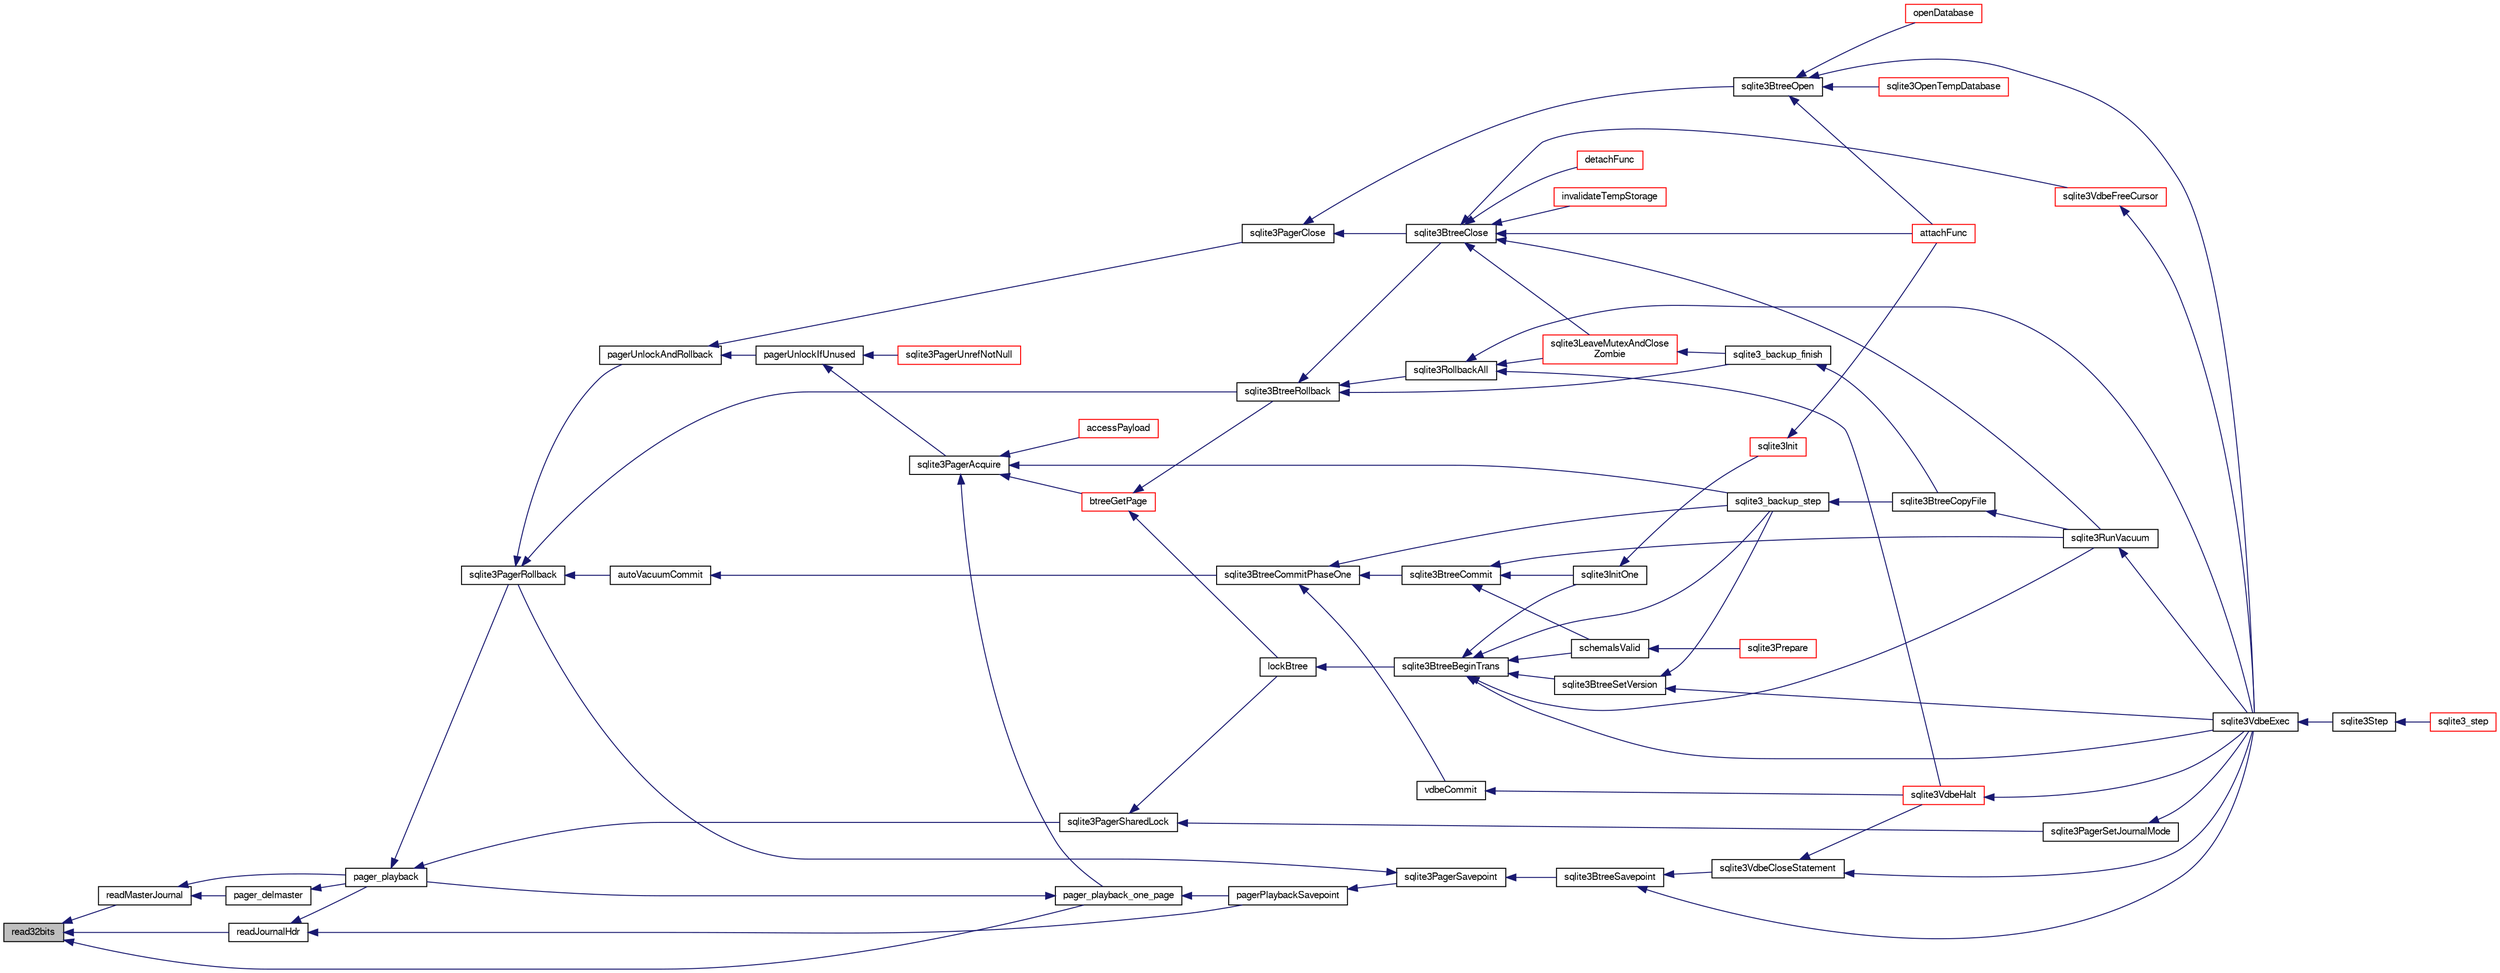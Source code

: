 digraph "read32bits"
{
  edge [fontname="FreeSans",fontsize="10",labelfontname="FreeSans",labelfontsize="10"];
  node [fontname="FreeSans",fontsize="10",shape=record];
  rankdir="LR";
  Node254888 [label="read32bits",height=0.2,width=0.4,color="black", fillcolor="grey75", style="filled", fontcolor="black"];
  Node254888 -> Node254889 [dir="back",color="midnightblue",fontsize="10",style="solid",fontname="FreeSans"];
  Node254889 [label="readMasterJournal",height=0.2,width=0.4,color="black", fillcolor="white", style="filled",URL="$sqlite3_8c.html#a9f7dd04609394d281f69682034ea0b61"];
  Node254889 -> Node254890 [dir="back",color="midnightblue",fontsize="10",style="solid",fontname="FreeSans"];
  Node254890 [label="pager_delmaster",height=0.2,width=0.4,color="black", fillcolor="white", style="filled",URL="$sqlite3_8c.html#a940bc2e6650e613dc69243119683c221"];
  Node254890 -> Node254891 [dir="back",color="midnightblue",fontsize="10",style="solid",fontname="FreeSans"];
  Node254891 [label="pager_playback",height=0.2,width=0.4,color="black", fillcolor="white", style="filled",URL="$sqlite3_8c.html#a9d9a750a9fc76eb4b668c8a16b164a65"];
  Node254891 -> Node254892 [dir="back",color="midnightblue",fontsize="10",style="solid",fontname="FreeSans"];
  Node254892 [label="sqlite3PagerSharedLock",height=0.2,width=0.4,color="black", fillcolor="white", style="filled",URL="$sqlite3_8c.html#a58c197b629fb6eaacf96c7add57c70df"];
  Node254892 -> Node254893 [dir="back",color="midnightblue",fontsize="10",style="solid",fontname="FreeSans"];
  Node254893 [label="sqlite3PagerSetJournalMode",height=0.2,width=0.4,color="black", fillcolor="white", style="filled",URL="$sqlite3_8c.html#afb929a0a4553cda84de16180ddbd09f7"];
  Node254893 -> Node254894 [dir="back",color="midnightblue",fontsize="10",style="solid",fontname="FreeSans"];
  Node254894 [label="sqlite3VdbeExec",height=0.2,width=0.4,color="black", fillcolor="white", style="filled",URL="$sqlite3_8c.html#a8ce40a614bdc56719c4d642b1e4dfb21"];
  Node254894 -> Node254895 [dir="back",color="midnightblue",fontsize="10",style="solid",fontname="FreeSans"];
  Node254895 [label="sqlite3Step",height=0.2,width=0.4,color="black", fillcolor="white", style="filled",URL="$sqlite3_8c.html#a3f2872e873e2758a4beedad1d5113554"];
  Node254895 -> Node254896 [dir="back",color="midnightblue",fontsize="10",style="solid",fontname="FreeSans"];
  Node254896 [label="sqlite3_step",height=0.2,width=0.4,color="red", fillcolor="white", style="filled",URL="$sqlite3_8h.html#ac1e491ce36b7471eb28387f7d3c74334"];
  Node254892 -> Node255155 [dir="back",color="midnightblue",fontsize="10",style="solid",fontname="FreeSans"];
  Node255155 [label="lockBtree",height=0.2,width=0.4,color="black", fillcolor="white", style="filled",URL="$sqlite3_8c.html#a5b808194d3178be15705a420265cee9d"];
  Node255155 -> Node255156 [dir="back",color="midnightblue",fontsize="10",style="solid",fontname="FreeSans"];
  Node255156 [label="sqlite3BtreeBeginTrans",height=0.2,width=0.4,color="black", fillcolor="white", style="filled",URL="$sqlite3_8c.html#a52d6706df15c67c22aa7d0e290c16bf5"];
  Node255156 -> Node255157 [dir="back",color="midnightblue",fontsize="10",style="solid",fontname="FreeSans"];
  Node255157 [label="sqlite3BtreeSetVersion",height=0.2,width=0.4,color="black", fillcolor="white", style="filled",URL="$sqlite3_8c.html#a2db3061b5c557699a47415ca0342ba01"];
  Node255157 -> Node255107 [dir="back",color="midnightblue",fontsize="10",style="solid",fontname="FreeSans"];
  Node255107 [label="sqlite3_backup_step",height=0.2,width=0.4,color="black", fillcolor="white", style="filled",URL="$sqlite3_8h.html#a1699b75e98d082eebc465a9e64c35269"];
  Node255107 -> Node255108 [dir="back",color="midnightblue",fontsize="10",style="solid",fontname="FreeSans"];
  Node255108 [label="sqlite3BtreeCopyFile",height=0.2,width=0.4,color="black", fillcolor="white", style="filled",URL="$sqlite3_8c.html#a4d9e19a79f0d5c1dfcef0bd137ae83f9"];
  Node255108 -> Node255080 [dir="back",color="midnightblue",fontsize="10",style="solid",fontname="FreeSans"];
  Node255080 [label="sqlite3RunVacuum",height=0.2,width=0.4,color="black", fillcolor="white", style="filled",URL="$sqlite3_8c.html#a5e83ddc7b3e7e8e79ad5d1fc92de1d2f"];
  Node255080 -> Node254894 [dir="back",color="midnightblue",fontsize="10",style="solid",fontname="FreeSans"];
  Node255157 -> Node254894 [dir="back",color="midnightblue",fontsize="10",style="solid",fontname="FreeSans"];
  Node255156 -> Node255107 [dir="back",color="midnightblue",fontsize="10",style="solid",fontname="FreeSans"];
  Node255156 -> Node254894 [dir="back",color="midnightblue",fontsize="10",style="solid",fontname="FreeSans"];
  Node255156 -> Node254920 [dir="back",color="midnightblue",fontsize="10",style="solid",fontname="FreeSans"];
  Node254920 [label="sqlite3InitOne",height=0.2,width=0.4,color="black", fillcolor="white", style="filled",URL="$sqlite3_8c.html#ac4318b25df65269906b0379251fe9b85"];
  Node254920 -> Node254921 [dir="back",color="midnightblue",fontsize="10",style="solid",fontname="FreeSans"];
  Node254921 [label="sqlite3Init",height=0.2,width=0.4,color="red", fillcolor="white", style="filled",URL="$sqlite3_8c.html#aed74e3dc765631a833f522f425ff5a48"];
  Node254921 -> Node254922 [dir="back",color="midnightblue",fontsize="10",style="solid",fontname="FreeSans"];
  Node254922 [label="attachFunc",height=0.2,width=0.4,color="red", fillcolor="white", style="filled",URL="$sqlite3_8c.html#a69cb751a7da501b9a0aa37e0d7c3eaf7"];
  Node255156 -> Node255105 [dir="back",color="midnightblue",fontsize="10",style="solid",fontname="FreeSans"];
  Node255105 [label="schemaIsValid",height=0.2,width=0.4,color="black", fillcolor="white", style="filled",URL="$sqlite3_8c.html#a7c466fe28e7ca6f46b8bf72c46d9738d"];
  Node255105 -> Node255073 [dir="back",color="midnightblue",fontsize="10",style="solid",fontname="FreeSans"];
  Node255073 [label="sqlite3Prepare",height=0.2,width=0.4,color="red", fillcolor="white", style="filled",URL="$sqlite3_8c.html#acb25890858d0bf4b12eb7aae569f0c7b"];
  Node255156 -> Node255080 [dir="back",color="midnightblue",fontsize="10",style="solid",fontname="FreeSans"];
  Node254891 -> Node255158 [dir="back",color="midnightblue",fontsize="10",style="solid",fontname="FreeSans"];
  Node255158 [label="sqlite3PagerRollback",height=0.2,width=0.4,color="black", fillcolor="white", style="filled",URL="$sqlite3_8c.html#afdd2ecbb97b7a716892ff6bd10c7dfd0"];
  Node255158 -> Node255159 [dir="back",color="midnightblue",fontsize="10",style="solid",fontname="FreeSans"];
  Node255159 [label="pagerUnlockAndRollback",height=0.2,width=0.4,color="black", fillcolor="white", style="filled",URL="$sqlite3_8c.html#a02d96b7bf62c3b13ba905d168914518c"];
  Node255159 -> Node255160 [dir="back",color="midnightblue",fontsize="10",style="solid",fontname="FreeSans"];
  Node255160 [label="sqlite3PagerClose",height=0.2,width=0.4,color="black", fillcolor="white", style="filled",URL="$sqlite3_8c.html#af94b1f96b60689fd09422cce2c85f53f"];
  Node255160 -> Node255161 [dir="back",color="midnightblue",fontsize="10",style="solid",fontname="FreeSans"];
  Node255161 [label="sqlite3BtreeOpen",height=0.2,width=0.4,color="black", fillcolor="white", style="filled",URL="$sqlite3_8c.html#a13dcb44dc34af6ce9d38de9c5aa975f9"];
  Node255161 -> Node254894 [dir="back",color="midnightblue",fontsize="10",style="solid",fontname="FreeSans"];
  Node255161 -> Node254922 [dir="back",color="midnightblue",fontsize="10",style="solid",fontname="FreeSans"];
  Node255161 -> Node255162 [dir="back",color="midnightblue",fontsize="10",style="solid",fontname="FreeSans"];
  Node255162 [label="sqlite3OpenTempDatabase",height=0.2,width=0.4,color="red", fillcolor="white", style="filled",URL="$sqlite3_8c.html#aaf3088380b731428b72d3b5777f93755"];
  Node255161 -> Node255129 [dir="back",color="midnightblue",fontsize="10",style="solid",fontname="FreeSans"];
  Node255129 [label="openDatabase",height=0.2,width=0.4,color="red", fillcolor="white", style="filled",URL="$sqlite3_8c.html#a6a9c3bc3a64234e863413f41db473758"];
  Node255160 -> Node255167 [dir="back",color="midnightblue",fontsize="10",style="solid",fontname="FreeSans"];
  Node255167 [label="sqlite3BtreeClose",height=0.2,width=0.4,color="black", fillcolor="white", style="filled",URL="$sqlite3_8c.html#a729b65009b66a99200496b09c124df01"];
  Node255167 -> Node255168 [dir="back",color="midnightblue",fontsize="10",style="solid",fontname="FreeSans"];
  Node255168 [label="sqlite3VdbeFreeCursor",height=0.2,width=0.4,color="red", fillcolor="white", style="filled",URL="$sqlite3_8c.html#a0f9084083e1d0639708934630f33d6ef"];
  Node255168 -> Node254894 [dir="back",color="midnightblue",fontsize="10",style="solid",fontname="FreeSans"];
  Node255167 -> Node254922 [dir="back",color="midnightblue",fontsize="10",style="solid",fontname="FreeSans"];
  Node255167 -> Node255109 [dir="back",color="midnightblue",fontsize="10",style="solid",fontname="FreeSans"];
  Node255109 [label="detachFunc",height=0.2,width=0.4,color="red", fillcolor="white", style="filled",URL="$sqlite3_8c.html#a2b3dd04cb87abd088926ab0082a60b77"];
  Node255167 -> Node255110 [dir="back",color="midnightblue",fontsize="10",style="solid",fontname="FreeSans"];
  Node255110 [label="invalidateTempStorage",height=0.2,width=0.4,color="red", fillcolor="white", style="filled",URL="$sqlite3_8c.html#a759777a1eb3c3e96a5af94932b39e69a"];
  Node255167 -> Node255080 [dir="back",color="midnightblue",fontsize="10",style="solid",fontname="FreeSans"];
  Node255167 -> Node255123 [dir="back",color="midnightblue",fontsize="10",style="solid",fontname="FreeSans"];
  Node255123 [label="sqlite3LeaveMutexAndClose\lZombie",height=0.2,width=0.4,color="red", fillcolor="white", style="filled",URL="$sqlite3_8c.html#afe3a37c29dcb0fe9fc15fe07a3976f59"];
  Node255123 -> Node255124 [dir="back",color="midnightblue",fontsize="10",style="solid",fontname="FreeSans"];
  Node255124 [label="sqlite3_backup_finish",height=0.2,width=0.4,color="black", fillcolor="white", style="filled",URL="$sqlite3_8h.html#a176857dd58d99be53b6d7305533e0048"];
  Node255124 -> Node255108 [dir="back",color="midnightblue",fontsize="10",style="solid",fontname="FreeSans"];
  Node255159 -> Node255172 [dir="back",color="midnightblue",fontsize="10",style="solid",fontname="FreeSans"];
  Node255172 [label="pagerUnlockIfUnused",height=0.2,width=0.4,color="black", fillcolor="white", style="filled",URL="$sqlite3_8c.html#abf547f4276efb6f10262f7fde1e4d065"];
  Node255172 -> Node255173 [dir="back",color="midnightblue",fontsize="10",style="solid",fontname="FreeSans"];
  Node255173 [label="sqlite3PagerAcquire",height=0.2,width=0.4,color="black", fillcolor="white", style="filled",URL="$sqlite3_8c.html#a22a53daafd2bd778cda390312651f994"];
  Node255173 -> Node255174 [dir="back",color="midnightblue",fontsize="10",style="solid",fontname="FreeSans"];
  Node255174 [label="pager_playback_one_page",height=0.2,width=0.4,color="black", fillcolor="white", style="filled",URL="$sqlite3_8c.html#adfca1dee9939482792fe2b4ed982d00e"];
  Node255174 -> Node254891 [dir="back",color="midnightblue",fontsize="10",style="solid",fontname="FreeSans"];
  Node255174 -> Node255175 [dir="back",color="midnightblue",fontsize="10",style="solid",fontname="FreeSans"];
  Node255175 [label="pagerPlaybackSavepoint",height=0.2,width=0.4,color="black", fillcolor="white", style="filled",URL="$sqlite3_8c.html#aedf76c3b6661c4244cc3e2c5464fd12e"];
  Node255175 -> Node255176 [dir="back",color="midnightblue",fontsize="10",style="solid",fontname="FreeSans"];
  Node255176 [label="sqlite3PagerSavepoint",height=0.2,width=0.4,color="black", fillcolor="white", style="filled",URL="$sqlite3_8c.html#a8b5f1920b6a8b564a47e243868f2c8d4"];
  Node255176 -> Node255158 [dir="back",color="midnightblue",fontsize="10",style="solid",fontname="FreeSans"];
  Node255176 -> Node255177 [dir="back",color="midnightblue",fontsize="10",style="solid",fontname="FreeSans"];
  Node255177 [label="sqlite3BtreeSavepoint",height=0.2,width=0.4,color="black", fillcolor="white", style="filled",URL="$sqlite3_8c.html#a4580edf7e5192abf64317a3931972115"];
  Node255177 -> Node255178 [dir="back",color="midnightblue",fontsize="10",style="solid",fontname="FreeSans"];
  Node255178 [label="sqlite3VdbeCloseStatement",height=0.2,width=0.4,color="black", fillcolor="white", style="filled",URL="$sqlite3_8c.html#a4c26892e24ee00a0b5ba3bdeaf2d36fa"];
  Node255178 -> Node255113 [dir="back",color="midnightblue",fontsize="10",style="solid",fontname="FreeSans"];
  Node255113 [label="sqlite3VdbeHalt",height=0.2,width=0.4,color="red", fillcolor="white", style="filled",URL="$sqlite3_8c.html#a8d1d99703d999190fbc35ecc981cb709"];
  Node255113 -> Node254894 [dir="back",color="midnightblue",fontsize="10",style="solid",fontname="FreeSans"];
  Node255178 -> Node254894 [dir="back",color="midnightblue",fontsize="10",style="solid",fontname="FreeSans"];
  Node255177 -> Node254894 [dir="back",color="midnightblue",fontsize="10",style="solid",fontname="FreeSans"];
  Node255173 -> Node255179 [dir="back",color="midnightblue",fontsize="10",style="solid",fontname="FreeSans"];
  Node255179 [label="btreeGetPage",height=0.2,width=0.4,color="red", fillcolor="white", style="filled",URL="$sqlite3_8c.html#ac59679e30ceb0190614fbd19a7feb6de"];
  Node255179 -> Node255155 [dir="back",color="midnightblue",fontsize="10",style="solid",fontname="FreeSans"];
  Node255179 -> Node255218 [dir="back",color="midnightblue",fontsize="10",style="solid",fontname="FreeSans"];
  Node255218 [label="sqlite3BtreeRollback",height=0.2,width=0.4,color="black", fillcolor="white", style="filled",URL="$sqlite3_8c.html#a317473acdafdd688385c8954f09de186"];
  Node255218 -> Node255167 [dir="back",color="midnightblue",fontsize="10",style="solid",fontname="FreeSans"];
  Node255218 -> Node255124 [dir="back",color="midnightblue",fontsize="10",style="solid",fontname="FreeSans"];
  Node255218 -> Node255112 [dir="back",color="midnightblue",fontsize="10",style="solid",fontname="FreeSans"];
  Node255112 [label="sqlite3RollbackAll",height=0.2,width=0.4,color="black", fillcolor="white", style="filled",URL="$sqlite3_8c.html#ad902dd388d73208539f557962e3fe6bb"];
  Node255112 -> Node255113 [dir="back",color="midnightblue",fontsize="10",style="solid",fontname="FreeSans"];
  Node255112 -> Node254894 [dir="back",color="midnightblue",fontsize="10",style="solid",fontname="FreeSans"];
  Node255112 -> Node255123 [dir="back",color="midnightblue",fontsize="10",style="solid",fontname="FreeSans"];
  Node255173 -> Node255220 [dir="back",color="midnightblue",fontsize="10",style="solid",fontname="FreeSans"];
  Node255220 [label="accessPayload",height=0.2,width=0.4,color="red", fillcolor="white", style="filled",URL="$sqlite3_8c.html#acf70e6d3cb6afd54d677b3dffb6959d2"];
  Node255173 -> Node255107 [dir="back",color="midnightblue",fontsize="10",style="solid",fontname="FreeSans"];
  Node255172 -> Node255239 [dir="back",color="midnightblue",fontsize="10",style="solid",fontname="FreeSans"];
  Node255239 [label="sqlite3PagerUnrefNotNull",height=0.2,width=0.4,color="red", fillcolor="white", style="filled",URL="$sqlite3_8c.html#a4b314f96f09f5c68c94672e420e31ab9"];
  Node255158 -> Node255212 [dir="back",color="midnightblue",fontsize="10",style="solid",fontname="FreeSans"];
  Node255212 [label="autoVacuumCommit",height=0.2,width=0.4,color="black", fillcolor="white", style="filled",URL="$sqlite3_8c.html#a809d22c6311135ae3048adf41febaef0"];
  Node255212 -> Node255213 [dir="back",color="midnightblue",fontsize="10",style="solid",fontname="FreeSans"];
  Node255213 [label="sqlite3BtreeCommitPhaseOne",height=0.2,width=0.4,color="black", fillcolor="white", style="filled",URL="$sqlite3_8c.html#ae266cba101e64ad99a166f237532e262"];
  Node255213 -> Node255214 [dir="back",color="midnightblue",fontsize="10",style="solid",fontname="FreeSans"];
  Node255214 [label="sqlite3BtreeCommit",height=0.2,width=0.4,color="black", fillcolor="white", style="filled",URL="$sqlite3_8c.html#a8e56ab314556935f9f73080147d26419"];
  Node255214 -> Node254920 [dir="back",color="midnightblue",fontsize="10",style="solid",fontname="FreeSans"];
  Node255214 -> Node255105 [dir="back",color="midnightblue",fontsize="10",style="solid",fontname="FreeSans"];
  Node255214 -> Node255080 [dir="back",color="midnightblue",fontsize="10",style="solid",fontname="FreeSans"];
  Node255213 -> Node255107 [dir="back",color="midnightblue",fontsize="10",style="solid",fontname="FreeSans"];
  Node255213 -> Node255215 [dir="back",color="midnightblue",fontsize="10",style="solid",fontname="FreeSans"];
  Node255215 [label="vdbeCommit",height=0.2,width=0.4,color="black", fillcolor="white", style="filled",URL="$sqlite3_8c.html#a5d7f1e0625451b987728f600cfe1b92d"];
  Node255215 -> Node255113 [dir="back",color="midnightblue",fontsize="10",style="solid",fontname="FreeSans"];
  Node255158 -> Node255218 [dir="back",color="midnightblue",fontsize="10",style="solid",fontname="FreeSans"];
  Node254889 -> Node254891 [dir="back",color="midnightblue",fontsize="10",style="solid",fontname="FreeSans"];
  Node254888 -> Node255277 [dir="back",color="midnightblue",fontsize="10",style="solid",fontname="FreeSans"];
  Node255277 [label="readJournalHdr",height=0.2,width=0.4,color="black", fillcolor="white", style="filled",URL="$sqlite3_8c.html#a4367a6db0dfbaacd476aeecccc99904b"];
  Node255277 -> Node254891 [dir="back",color="midnightblue",fontsize="10",style="solid",fontname="FreeSans"];
  Node255277 -> Node255175 [dir="back",color="midnightblue",fontsize="10",style="solid",fontname="FreeSans"];
  Node254888 -> Node255174 [dir="back",color="midnightblue",fontsize="10",style="solid",fontname="FreeSans"];
}
